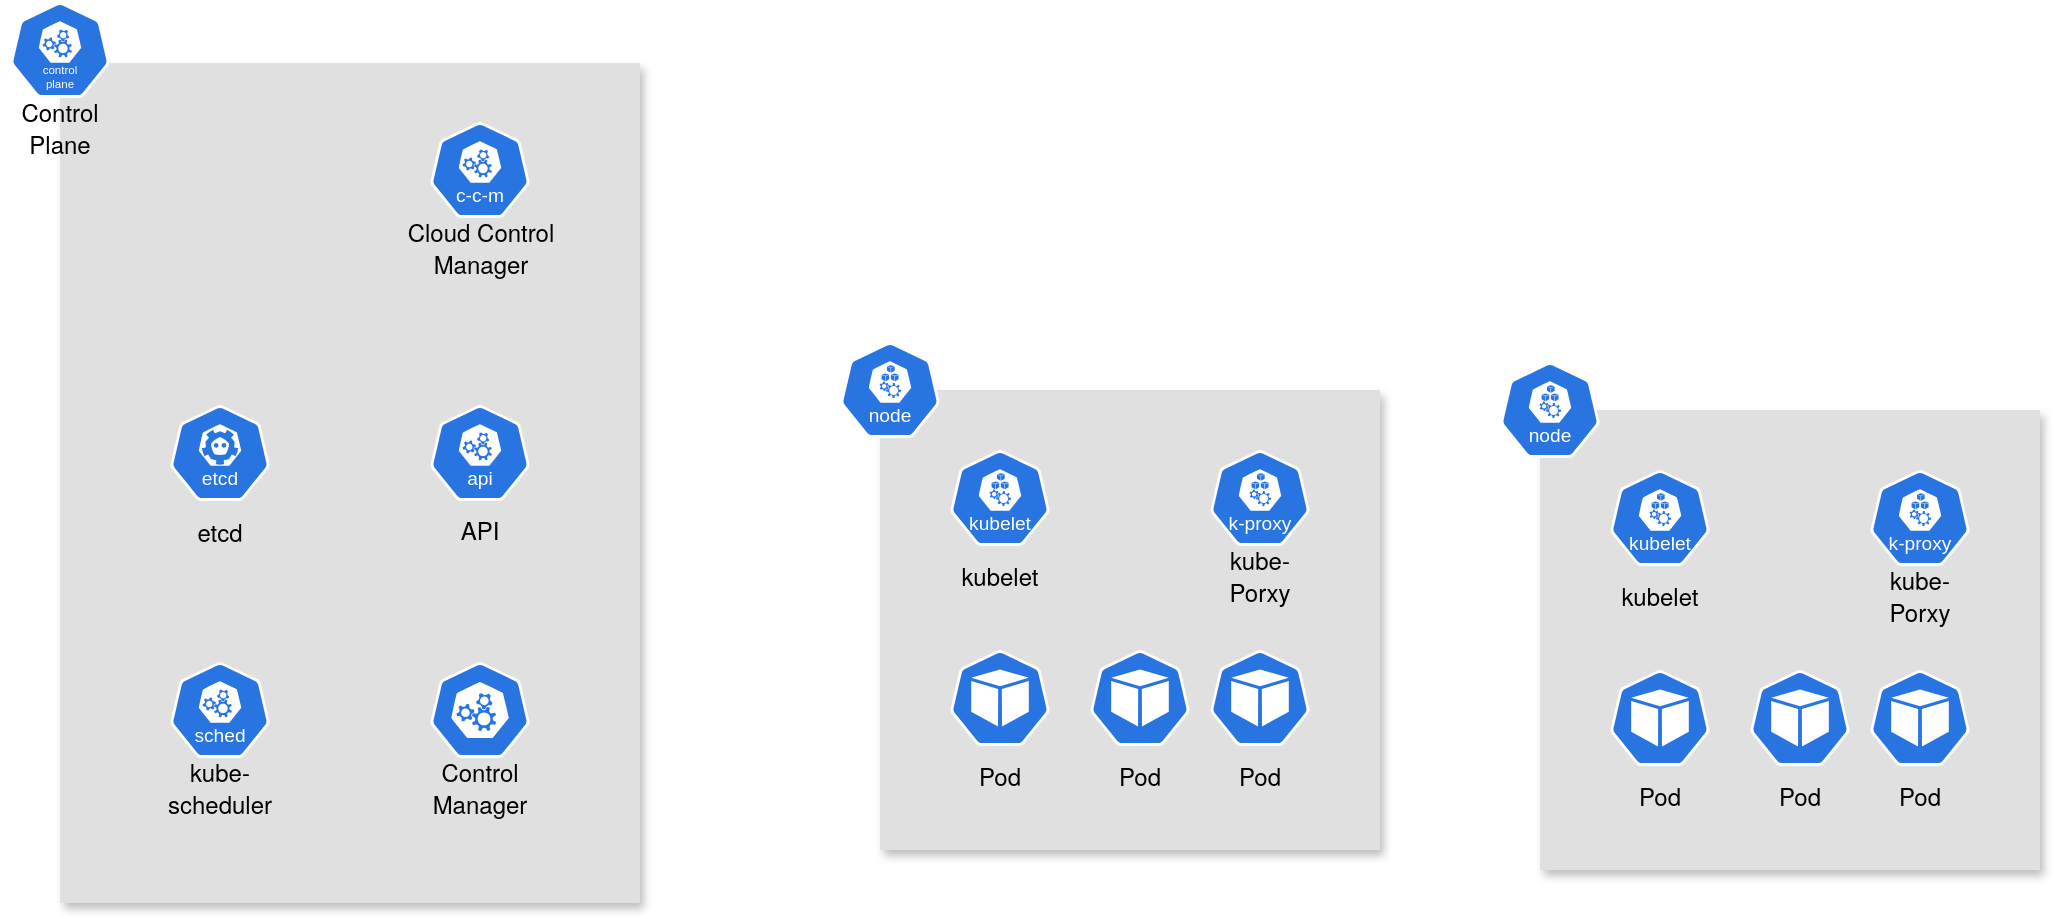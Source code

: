 <mxfile version="24.2.5" type="device">
  <diagram name="Seite-1" id="fqKEJnnhtmjJzmagiVmQ">
    <mxGraphModel dx="1410" dy="837" grid="1" gridSize="10" guides="1" tooltips="1" connect="1" arrows="1" fold="1" page="1" pageScale="1" pageWidth="827" pageHeight="1169" math="0" shadow="0">
      <root>
        <mxCell id="0" />
        <mxCell id="1" parent="0" />
        <mxCell id="_w_gRYMqOB-QalEkb-os-13" value="" style="group;rounded=0;" vertex="1" connectable="0" parent="1">
          <mxGeometry y="160" width="320" height="450.5" as="geometry" />
        </mxCell>
        <mxCell id="_w_gRYMqOB-QalEkb-os-12" value="" style="rounded=0;whiteSpace=wrap;html=1;fillColor=#e0e0e0;strokeColor=none;glass=0;shadow=1;" vertex="1" parent="_w_gRYMqOB-QalEkb-os-13">
          <mxGeometry x="30" y="30.5" width="290" height="420" as="geometry" />
        </mxCell>
        <mxCell id="_w_gRYMqOB-QalEkb-os-6" value="" style="group" vertex="1" connectable="0" parent="_w_gRYMqOB-QalEkb-os-13">
          <mxGeometry x="210" y="330" width="60" height="78" as="geometry" />
        </mxCell>
        <mxCell id="cTeIUCVqAOS7IZZiDfQp-12" value="" style="aspect=fixed;sketch=0;html=1;dashed=0;whitespace=wrap;fillColor=#2875E2;strokeColor=#ffffff;points=[[0.005,0.63,0],[0.1,0.2,0],[0.9,0.2,0],[0.5,0,0],[0.995,0.63,0],[0.72,0.99,0],[0.5,1,0],[0.28,0.99,0]];shape=mxgraph.kubernetes.icon2;prIcon=c_m" parent="_w_gRYMqOB-QalEkb-os-6" vertex="1">
          <mxGeometry x="5" width="50" height="48" as="geometry" />
        </mxCell>
        <mxCell id="cTeIUCVqAOS7IZZiDfQp-13" value="&lt;font face=&quot;helvetica neue&quot;&gt;Control Manager&lt;/font&gt;" style="text;html=1;align=center;verticalAlign=middle;whiteSpace=wrap;rounded=0;" parent="_w_gRYMqOB-QalEkb-os-6" vertex="1">
          <mxGeometry y="48" width="60" height="30" as="geometry" />
        </mxCell>
        <mxCell id="_w_gRYMqOB-QalEkb-os-7" value="" style="group" vertex="1" connectable="0" parent="_w_gRYMqOB-QalEkb-os-13">
          <mxGeometry x="80" y="330" width="60" height="78" as="geometry" />
        </mxCell>
        <mxCell id="cTeIUCVqAOS7IZZiDfQp-9" value="" style="aspect=fixed;sketch=0;html=1;dashed=0;whitespace=wrap;fillColor=#2875E2;strokeColor=#ffffff;points=[[0.005,0.63,0],[0.1,0.2,0],[0.9,0.2,0],[0.5,0,0],[0.995,0.63,0],[0.72,0.99,0],[0.5,1,0],[0.28,0.99,0]];shape=mxgraph.kubernetes.icon2;kubernetesLabel=1;prIcon=sched" parent="_w_gRYMqOB-QalEkb-os-7" vertex="1">
          <mxGeometry x="5" width="50" height="48" as="geometry" />
        </mxCell>
        <mxCell id="cTeIUCVqAOS7IZZiDfQp-10" value="&lt;font face=&quot;helvetica neue&quot;&gt;kube-scheduler&lt;/font&gt;" style="text;html=1;align=center;verticalAlign=middle;whiteSpace=wrap;rounded=0;" parent="_w_gRYMqOB-QalEkb-os-7" vertex="1">
          <mxGeometry y="48" width="60" height="30" as="geometry" />
        </mxCell>
        <mxCell id="_w_gRYMqOB-QalEkb-os-8" value="" style="group" vertex="1" connectable="0" parent="_w_gRYMqOB-QalEkb-os-13">
          <mxGeometry x="197.5" y="60" width="85" height="78" as="geometry" />
        </mxCell>
        <mxCell id="cTeIUCVqAOS7IZZiDfQp-4" value="&lt;font face=&quot;helvetica neue&quot;&gt;Cloud Control Manager&lt;/font&gt;" style="text;html=1;align=center;verticalAlign=middle;whiteSpace=wrap;rounded=0;" parent="_w_gRYMqOB-QalEkb-os-8" vertex="1">
          <mxGeometry y="48" width="85" height="30" as="geometry" />
        </mxCell>
        <mxCell id="cTeIUCVqAOS7IZZiDfQp-24" value="" style="aspect=fixed;sketch=0;html=1;dashed=0;whitespace=wrap;fillColor=#2875E2;strokeColor=#ffffff;points=[[0.005,0.63,0],[0.1,0.2,0],[0.9,0.2,0],[0.5,0,0],[0.995,0.63,0],[0.72,0.99,0],[0.5,1,0],[0.28,0.99,0]];shape=mxgraph.kubernetes.icon2;kubernetesLabel=1;prIcon=c_c_m" parent="_w_gRYMqOB-QalEkb-os-8" vertex="1">
          <mxGeometry x="17.5" width="50" height="48" as="geometry" />
        </mxCell>
        <mxCell id="_w_gRYMqOB-QalEkb-os-10" value="" style="group" vertex="1" connectable="0" parent="_w_gRYMqOB-QalEkb-os-13">
          <mxGeometry x="210" y="201.5" width="60" height="77" as="geometry" />
        </mxCell>
        <mxCell id="cTeIUCVqAOS7IZZiDfQp-20" value="&lt;font face=&quot;helvetica neue&quot;&gt;API&lt;/font&gt;" style="text;html=1;align=center;verticalAlign=middle;whiteSpace=wrap;rounded=0;" parent="_w_gRYMqOB-QalEkb-os-10" vertex="1">
          <mxGeometry y="47" width="60" height="30" as="geometry" />
        </mxCell>
        <mxCell id="cTeIUCVqAOS7IZZiDfQp-23" value="" style="aspect=fixed;sketch=0;html=1;dashed=0;whitespace=wrap;fillColor=#2875E2;strokeColor=#ffffff;points=[[0.005,0.63,0],[0.1,0.2,0],[0.9,0.2,0],[0.5,0,0],[0.995,0.63,0],[0.72,0.99,0],[0.5,1,0],[0.28,0.99,0]];shape=mxgraph.kubernetes.icon2;kubernetesLabel=1;prIcon=api" parent="_w_gRYMqOB-QalEkb-os-10" vertex="1">
          <mxGeometry x="5" width="50" height="48" as="geometry" />
        </mxCell>
        <mxCell id="_w_gRYMqOB-QalEkb-os-11" value="" style="group" vertex="1" connectable="0" parent="_w_gRYMqOB-QalEkb-os-13">
          <mxGeometry x="80" y="201.5" width="60" height="78" as="geometry" />
        </mxCell>
        <mxCell id="cTeIUCVqAOS7IZZiDfQp-7" value="" style="aspect=fixed;sketch=0;html=1;dashed=0;whitespace=wrap;fillColor=#2875E2;strokeColor=#ffffff;points=[[0.005,0.63,0],[0.1,0.2,0],[0.9,0.2,0],[0.5,0,0],[0.995,0.63,0],[0.72,0.99,0],[0.5,1,0],[0.28,0.99,0]];shape=mxgraph.kubernetes.icon2;kubernetesLabel=1;prIcon=etcd" parent="_w_gRYMqOB-QalEkb-os-11" vertex="1">
          <mxGeometry x="5" width="50" height="48" as="geometry" />
        </mxCell>
        <mxCell id="cTeIUCVqAOS7IZZiDfQp-8" value="&lt;font face=&quot;helvetica neue&quot;&gt;etcd&lt;/font&gt;" style="text;html=1;align=center;verticalAlign=middle;whiteSpace=wrap;rounded=0;" parent="_w_gRYMqOB-QalEkb-os-11" vertex="1">
          <mxGeometry y="48" width="60" height="30" as="geometry" />
        </mxCell>
        <mxCell id="_w_gRYMqOB-QalEkb-os-9" value="" style="group" vertex="1" connectable="0" parent="_w_gRYMqOB-QalEkb-os-13">
          <mxGeometry width="60" height="78" as="geometry" />
        </mxCell>
        <mxCell id="cTeIUCVqAOS7IZZiDfQp-3" value="&lt;font face=&quot;helvetica neue&quot;&gt;Control Plane&lt;/font&gt;" style="text;html=1;align=center;verticalAlign=middle;whiteSpace=wrap;rounded=0;" parent="_w_gRYMqOB-QalEkb-os-9" vertex="1">
          <mxGeometry y="48" width="60" height="30" as="geometry" />
        </mxCell>
        <mxCell id="cTeIUCVqAOS7IZZiDfQp-6" value="" style="aspect=fixed;sketch=0;html=1;dashed=0;whitespace=wrap;fillColor=#2875E2;strokeColor=#ffffff;points=[[0.005,0.63,0],[0.1,0.2,0],[0.9,0.2,0],[0.5,0,0],[0.995,0.63,0],[0.72,0.99,0],[0.5,1,0],[0.28,0.99,0]];shape=mxgraph.kubernetes.icon2;kubernetesLabel=1;prIcon=control_plane" parent="_w_gRYMqOB-QalEkb-os-9" vertex="1">
          <mxGeometry x="5" width="50" height="48" as="geometry" />
        </mxCell>
        <mxCell id="_w_gRYMqOB-QalEkb-os-41" value="" style="group" vertex="1" connectable="0" parent="1">
          <mxGeometry x="420" y="330" width="270" height="254" as="geometry" />
        </mxCell>
        <mxCell id="_w_gRYMqOB-QalEkb-os-39" value="" style="group" vertex="1" connectable="0" parent="_w_gRYMqOB-QalEkb-os-41">
          <mxGeometry x="20" y="24" width="250" height="230" as="geometry" />
        </mxCell>
        <mxCell id="_w_gRYMqOB-QalEkb-os-38" value="" style="rounded=0;whiteSpace=wrap;html=1;fillColor=#e0e0e0;strokeColor=none;glass=0;shadow=1;" vertex="1" parent="_w_gRYMqOB-QalEkb-os-39">
          <mxGeometry width="250" height="230" as="geometry" />
        </mxCell>
        <mxCell id="_w_gRYMqOB-QalEkb-os-20" value="" style="group" vertex="1" connectable="0" parent="_w_gRYMqOB-QalEkb-os-39">
          <mxGeometry x="30" y="30" width="190" height="178" as="geometry" />
        </mxCell>
        <mxCell id="_w_gRYMqOB-QalEkb-os-3" value="" style="group" vertex="1" connectable="0" parent="_w_gRYMqOB-QalEkb-os-20">
          <mxGeometry x="130" width="60" height="78" as="geometry" />
        </mxCell>
        <mxCell id="cTeIUCVqAOS7IZZiDfQp-15" value="&lt;font face=&quot;helvetica neue&quot;&gt;kube-Porxy&lt;/font&gt;" style="text;html=1;align=center;verticalAlign=middle;whiteSpace=wrap;rounded=0;" parent="_w_gRYMqOB-QalEkb-os-3" vertex="1">
          <mxGeometry y="48" width="60" height="30" as="geometry" />
        </mxCell>
        <mxCell id="cTeIUCVqAOS7IZZiDfQp-16" value="" style="aspect=fixed;sketch=0;html=1;dashed=0;whitespace=wrap;fillColor=#2875E2;strokeColor=#ffffff;points=[[0.005,0.63,0],[0.1,0.2,0],[0.9,0.2,0],[0.5,0,0],[0.995,0.63,0],[0.72,0.99,0],[0.5,1,0],[0.28,0.99,0]];shape=mxgraph.kubernetes.icon2;kubernetesLabel=1;prIcon=k_proxy" parent="_w_gRYMqOB-QalEkb-os-3" vertex="1">
          <mxGeometry x="5" width="50" height="48" as="geometry" />
        </mxCell>
        <mxCell id="_w_gRYMqOB-QalEkb-os-4" value="" style="group" vertex="1" connectable="0" parent="_w_gRYMqOB-QalEkb-os-20">
          <mxGeometry width="60" height="78" as="geometry" />
        </mxCell>
        <mxCell id="cTeIUCVqAOS7IZZiDfQp-17" value="" style="aspect=fixed;sketch=0;html=1;dashed=0;whitespace=wrap;fillColor=#2875E2;strokeColor=#ffffff;points=[[0.005,0.63,0],[0.1,0.2,0],[0.9,0.2,0],[0.5,0,0],[0.995,0.63,0],[0.72,0.99,0],[0.5,1,0],[0.28,0.99,0]];shape=mxgraph.kubernetes.icon2;kubernetesLabel=1;prIcon=kubelet" parent="_w_gRYMqOB-QalEkb-os-4" vertex="1">
          <mxGeometry x="5" width="50" height="48" as="geometry" />
        </mxCell>
        <mxCell id="cTeIUCVqAOS7IZZiDfQp-18" value="&lt;font face=&quot;helvetica neue&quot;&gt;kubelet&lt;/font&gt;" style="text;html=1;align=center;verticalAlign=middle;whiteSpace=wrap;rounded=0;" parent="_w_gRYMqOB-QalEkb-os-4" vertex="1">
          <mxGeometry y="48" width="60" height="30" as="geometry" />
        </mxCell>
        <mxCell id="_w_gRYMqOB-QalEkb-os-5" value="" style="group" vertex="1" connectable="0" parent="_w_gRYMqOB-QalEkb-os-20">
          <mxGeometry y="100" width="60" height="78" as="geometry" />
        </mxCell>
        <mxCell id="cTeIUCVqAOS7IZZiDfQp-21" value="" style="aspect=fixed;sketch=0;html=1;dashed=0;whitespace=wrap;fillColor=#2875E2;strokeColor=#ffffff;points=[[0.005,0.63,0],[0.1,0.2,0],[0.9,0.2,0],[0.5,0,0],[0.995,0.63,0],[0.72,0.99,0],[0.5,1,0],[0.28,0.99,0]];shape=mxgraph.kubernetes.icon2;prIcon=pod" parent="_w_gRYMqOB-QalEkb-os-5" vertex="1">
          <mxGeometry x="5" width="50" height="48" as="geometry" />
        </mxCell>
        <mxCell id="cTeIUCVqAOS7IZZiDfQp-22" value="&lt;font face=&quot;helvetica neue&quot;&gt;Pod&lt;/font&gt;" style="text;html=1;align=center;verticalAlign=middle;whiteSpace=wrap;rounded=0;" parent="_w_gRYMqOB-QalEkb-os-5" vertex="1">
          <mxGeometry y="48" width="60" height="30" as="geometry" />
        </mxCell>
        <mxCell id="_w_gRYMqOB-QalEkb-os-14" value="" style="group" vertex="1" connectable="0" parent="_w_gRYMqOB-QalEkb-os-20">
          <mxGeometry x="70" y="100" width="60" height="78" as="geometry" />
        </mxCell>
        <mxCell id="_w_gRYMqOB-QalEkb-os-15" value="" style="aspect=fixed;sketch=0;html=1;dashed=0;whitespace=wrap;fillColor=#2875E2;strokeColor=#ffffff;points=[[0.005,0.63,0],[0.1,0.2,0],[0.9,0.2,0],[0.5,0,0],[0.995,0.63,0],[0.72,0.99,0],[0.5,1,0],[0.28,0.99,0]];shape=mxgraph.kubernetes.icon2;prIcon=pod" vertex="1" parent="_w_gRYMqOB-QalEkb-os-14">
          <mxGeometry x="5" width="50" height="48" as="geometry" />
        </mxCell>
        <mxCell id="_w_gRYMqOB-QalEkb-os-16" value="&lt;font face=&quot;helvetica neue&quot;&gt;Pod&lt;/font&gt;" style="text;html=1;align=center;verticalAlign=middle;whiteSpace=wrap;rounded=0;" vertex="1" parent="_w_gRYMqOB-QalEkb-os-14">
          <mxGeometry y="48" width="60" height="30" as="geometry" />
        </mxCell>
        <mxCell id="_w_gRYMqOB-QalEkb-os-17" value="" style="group" vertex="1" connectable="0" parent="_w_gRYMqOB-QalEkb-os-20">
          <mxGeometry x="130" y="100" width="60" height="78" as="geometry" />
        </mxCell>
        <mxCell id="_w_gRYMqOB-QalEkb-os-18" value="" style="aspect=fixed;sketch=0;html=1;dashed=0;whitespace=wrap;fillColor=#2875E2;strokeColor=#ffffff;points=[[0.005,0.63,0],[0.1,0.2,0],[0.9,0.2,0],[0.5,0,0],[0.995,0.63,0],[0.72,0.99,0],[0.5,1,0],[0.28,0.99,0]];shape=mxgraph.kubernetes.icon2;prIcon=pod" vertex="1" parent="_w_gRYMqOB-QalEkb-os-17">
          <mxGeometry x="5" width="50" height="48" as="geometry" />
        </mxCell>
        <mxCell id="_w_gRYMqOB-QalEkb-os-19" value="&lt;font face=&quot;helvetica neue&quot;&gt;Pod&lt;/font&gt;" style="text;html=1;align=center;verticalAlign=middle;whiteSpace=wrap;rounded=0;" vertex="1" parent="_w_gRYMqOB-QalEkb-os-17">
          <mxGeometry y="48" width="60" height="30" as="geometry" />
        </mxCell>
        <mxCell id="_w_gRYMqOB-QalEkb-os-40" value="" style="aspect=fixed;sketch=0;html=1;dashed=0;whitespace=wrap;fillColor=#2875E2;strokeColor=#ffffff;points=[[0.005,0.63,0],[0.1,0.2,0],[0.9,0.2,0],[0.5,0,0],[0.995,0.63,0],[0.72,0.99,0],[0.5,1,0],[0.28,0.99,0]];shape=mxgraph.kubernetes.icon2;kubernetesLabel=1;prIcon=node" vertex="1" parent="_w_gRYMqOB-QalEkb-os-41">
          <mxGeometry width="50" height="48" as="geometry" />
        </mxCell>
        <mxCell id="_w_gRYMqOB-QalEkb-os-42" value="" style="group" vertex="1" connectable="0" parent="1">
          <mxGeometry x="750" y="340" width="270" height="254" as="geometry" />
        </mxCell>
        <mxCell id="_w_gRYMqOB-QalEkb-os-43" value="" style="group" vertex="1" connectable="0" parent="_w_gRYMqOB-QalEkb-os-42">
          <mxGeometry x="20" y="24" width="250" height="230" as="geometry" />
        </mxCell>
        <mxCell id="_w_gRYMqOB-QalEkb-os-44" value="" style="rounded=0;whiteSpace=wrap;html=1;fillColor=#e0e0e0;strokeColor=none;glass=0;shadow=1;" vertex="1" parent="_w_gRYMqOB-QalEkb-os-43">
          <mxGeometry width="250" height="230" as="geometry" />
        </mxCell>
        <mxCell id="_w_gRYMqOB-QalEkb-os-45" value="" style="group" vertex="1" connectable="0" parent="_w_gRYMqOB-QalEkb-os-43">
          <mxGeometry x="30" y="30" width="190" height="178" as="geometry" />
        </mxCell>
        <mxCell id="_w_gRYMqOB-QalEkb-os-46" value="" style="group" vertex="1" connectable="0" parent="_w_gRYMqOB-QalEkb-os-45">
          <mxGeometry x="130" width="60" height="78" as="geometry" />
        </mxCell>
        <mxCell id="_w_gRYMqOB-QalEkb-os-47" value="&lt;font face=&quot;helvetica neue&quot;&gt;kube-Porxy&lt;/font&gt;" style="text;html=1;align=center;verticalAlign=middle;whiteSpace=wrap;rounded=0;" vertex="1" parent="_w_gRYMqOB-QalEkb-os-46">
          <mxGeometry y="48" width="60" height="30" as="geometry" />
        </mxCell>
        <mxCell id="_w_gRYMqOB-QalEkb-os-48" value="" style="aspect=fixed;sketch=0;html=1;dashed=0;whitespace=wrap;fillColor=#2875E2;strokeColor=#ffffff;points=[[0.005,0.63,0],[0.1,0.2,0],[0.9,0.2,0],[0.5,0,0],[0.995,0.63,0],[0.72,0.99,0],[0.5,1,0],[0.28,0.99,0]];shape=mxgraph.kubernetes.icon2;kubernetesLabel=1;prIcon=k_proxy" vertex="1" parent="_w_gRYMqOB-QalEkb-os-46">
          <mxGeometry x="5" width="50" height="48" as="geometry" />
        </mxCell>
        <mxCell id="_w_gRYMqOB-QalEkb-os-49" value="" style="group" vertex="1" connectable="0" parent="_w_gRYMqOB-QalEkb-os-45">
          <mxGeometry width="60" height="78" as="geometry" />
        </mxCell>
        <mxCell id="_w_gRYMqOB-QalEkb-os-50" value="" style="aspect=fixed;sketch=0;html=1;dashed=0;whitespace=wrap;fillColor=#2875E2;strokeColor=#ffffff;points=[[0.005,0.63,0],[0.1,0.2,0],[0.9,0.2,0],[0.5,0,0],[0.995,0.63,0],[0.72,0.99,0],[0.5,1,0],[0.28,0.99,0]];shape=mxgraph.kubernetes.icon2;kubernetesLabel=1;prIcon=kubelet" vertex="1" parent="_w_gRYMqOB-QalEkb-os-49">
          <mxGeometry x="5" width="50" height="48" as="geometry" />
        </mxCell>
        <mxCell id="_w_gRYMqOB-QalEkb-os-51" value="&lt;font face=&quot;helvetica neue&quot;&gt;kubelet&lt;/font&gt;" style="text;html=1;align=center;verticalAlign=middle;whiteSpace=wrap;rounded=0;" vertex="1" parent="_w_gRYMqOB-QalEkb-os-49">
          <mxGeometry y="48" width="60" height="30" as="geometry" />
        </mxCell>
        <mxCell id="_w_gRYMqOB-QalEkb-os-52" value="" style="group" vertex="1" connectable="0" parent="_w_gRYMqOB-QalEkb-os-45">
          <mxGeometry y="100" width="60" height="78" as="geometry" />
        </mxCell>
        <mxCell id="_w_gRYMqOB-QalEkb-os-53" value="" style="aspect=fixed;sketch=0;html=1;dashed=0;whitespace=wrap;fillColor=#2875E2;strokeColor=#ffffff;points=[[0.005,0.63,0],[0.1,0.2,0],[0.9,0.2,0],[0.5,0,0],[0.995,0.63,0],[0.72,0.99,0],[0.5,1,0],[0.28,0.99,0]];shape=mxgraph.kubernetes.icon2;prIcon=pod" vertex="1" parent="_w_gRYMqOB-QalEkb-os-52">
          <mxGeometry x="5" width="50" height="48" as="geometry" />
        </mxCell>
        <mxCell id="_w_gRYMqOB-QalEkb-os-54" value="&lt;font face=&quot;helvetica neue&quot;&gt;Pod&lt;/font&gt;" style="text;html=1;align=center;verticalAlign=middle;whiteSpace=wrap;rounded=0;" vertex="1" parent="_w_gRYMqOB-QalEkb-os-52">
          <mxGeometry y="48" width="60" height="30" as="geometry" />
        </mxCell>
        <mxCell id="_w_gRYMqOB-QalEkb-os-55" value="" style="group" vertex="1" connectable="0" parent="_w_gRYMqOB-QalEkb-os-45">
          <mxGeometry x="70" y="100" width="60" height="78" as="geometry" />
        </mxCell>
        <mxCell id="_w_gRYMqOB-QalEkb-os-56" value="" style="aspect=fixed;sketch=0;html=1;dashed=0;whitespace=wrap;fillColor=#2875E2;strokeColor=#ffffff;points=[[0.005,0.63,0],[0.1,0.2,0],[0.9,0.2,0],[0.5,0,0],[0.995,0.63,0],[0.72,0.99,0],[0.5,1,0],[0.28,0.99,0]];shape=mxgraph.kubernetes.icon2;prIcon=pod" vertex="1" parent="_w_gRYMqOB-QalEkb-os-55">
          <mxGeometry x="5" width="50" height="48" as="geometry" />
        </mxCell>
        <mxCell id="_w_gRYMqOB-QalEkb-os-57" value="&lt;font face=&quot;helvetica neue&quot;&gt;Pod&lt;/font&gt;" style="text;html=1;align=center;verticalAlign=middle;whiteSpace=wrap;rounded=0;" vertex="1" parent="_w_gRYMqOB-QalEkb-os-55">
          <mxGeometry y="48" width="60" height="30" as="geometry" />
        </mxCell>
        <mxCell id="_w_gRYMqOB-QalEkb-os-58" value="" style="group" vertex="1" connectable="0" parent="_w_gRYMqOB-QalEkb-os-45">
          <mxGeometry x="130" y="100" width="60" height="78" as="geometry" />
        </mxCell>
        <mxCell id="_w_gRYMqOB-QalEkb-os-59" value="" style="aspect=fixed;sketch=0;html=1;dashed=0;whitespace=wrap;fillColor=#2875E2;strokeColor=#ffffff;points=[[0.005,0.63,0],[0.1,0.2,0],[0.9,0.2,0],[0.5,0,0],[0.995,0.63,0],[0.72,0.99,0],[0.5,1,0],[0.28,0.99,0]];shape=mxgraph.kubernetes.icon2;prIcon=pod" vertex="1" parent="_w_gRYMqOB-QalEkb-os-58">
          <mxGeometry x="5" width="50" height="48" as="geometry" />
        </mxCell>
        <mxCell id="_w_gRYMqOB-QalEkb-os-60" value="&lt;font face=&quot;helvetica neue&quot;&gt;Pod&lt;/font&gt;" style="text;html=1;align=center;verticalAlign=middle;whiteSpace=wrap;rounded=0;" vertex="1" parent="_w_gRYMqOB-QalEkb-os-58">
          <mxGeometry y="48" width="60" height="30" as="geometry" />
        </mxCell>
        <mxCell id="_w_gRYMqOB-QalEkb-os-61" value="" style="aspect=fixed;sketch=0;html=1;dashed=0;whitespace=wrap;fillColor=#2875E2;strokeColor=#ffffff;points=[[0.005,0.63,0],[0.1,0.2,0],[0.9,0.2,0],[0.5,0,0],[0.995,0.63,0],[0.72,0.99,0],[0.5,1,0],[0.28,0.99,0]];shape=mxgraph.kubernetes.icon2;kubernetesLabel=1;prIcon=node" vertex="1" parent="_w_gRYMqOB-QalEkb-os-42">
          <mxGeometry width="50" height="48" as="geometry" />
        </mxCell>
      </root>
    </mxGraphModel>
  </diagram>
</mxfile>
